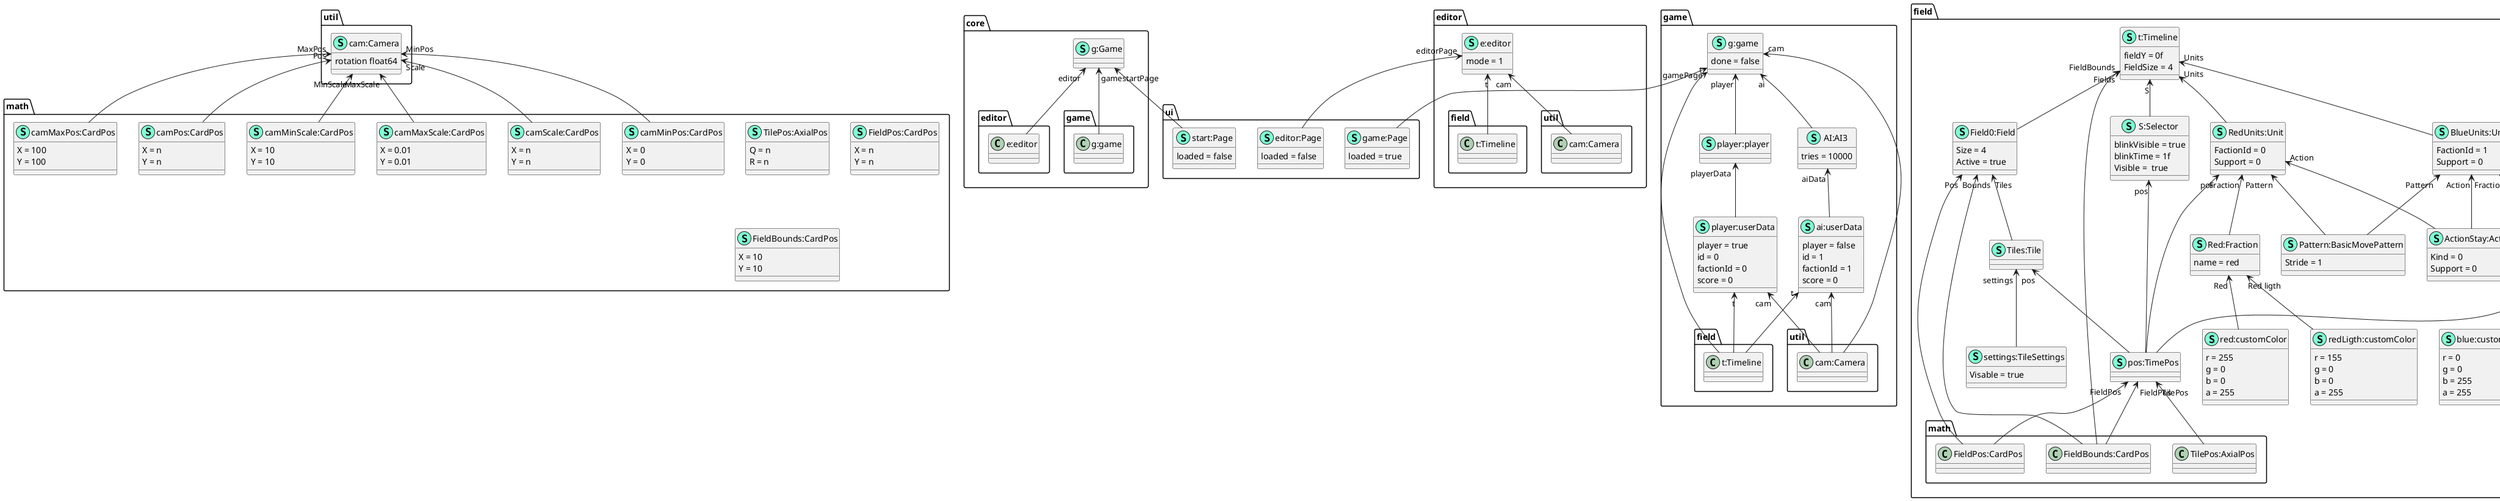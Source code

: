 @startuml
namespace core {
    class "g:Game" << (S,Aquamarine) >> {
    }

    "g:Game" "editor" <-- "editor.e:editor"
    "g:Game" "game" <-- "game.g:game"
}

namespace editor {
    class "e:editor" << (S,Aquamarine) >> {
        mode = 1
    }
     "e:editor" "t" <-- "field.t:Timeline"
     "e:editor" "cam" <-- "util.cam:Camera"
}

namespace game {
    class "g:game" << (S,Aquamarine) >> {
       done = false
    }
    "g:game" "t" <-- "field.t:Timeline"
    "g:game" "cam" <-- "util.cam:Camera"
    "g:game" "player" <-- "player:player"
    "g:game" "ai" <-- "AI:AI3"

    class "AI:AI3" << (S,Aquamarine) >> {
        tries = 10000
    }
    "AI:AI3" "aiData" <-- "ai:userData"
    "player:player" "playerData" <-- "player:userData"

    class "player:player" << (S,Aquamarine) >> {
    }

    class "player:userData" << (S,Aquamarine) >> {
        player = true
        id = 0
        factionId = 0
        score = 0
    }
    "player:userData" "t" <-- "field.t:Timeline"
    "player:userData" "cam" <-- "util.cam:Camera"

     class "ai:userData" << (S,Aquamarine) >> {
        player = false
        id = 1
        factionId = 1
        score = 0
    }
    "ai:userData" "t" <-- "field.t:Timeline"
    "ai:userData" "cam" <-- "util.cam:Camera"

}

namespace field {
    class ActionStay:Action << (S,Aquamarine) >> {
        Kind = 0
        Support = 0
    }

    class Pattern:BasicMovePattern << (S,Aquamarine) >> {
        Stride = 1
    }

    class Field0:Field << (S,Aquamarine) >> {
        Size = 4
        Active = true
    }
    "Field0:Field" "Tiles" <-- "Tiles:Tile"
    "Field0:Field" "Pos" <-- "math.FieldPos:CardPos"
    "Field0:Field" "Bounds" <-- "math.FieldBounds:CardPos"

    class "Red:Fraction" << (S,Aquamarine) >> {
        name = red
    }
    "Red:Fraction" "Red" <-- "red:customColor"
    "Red:Fraction" "Red ligth" <-- "redLigth:customColor"

     class "Blue:Fraction" << (S,Aquamarine) >> {
        name = red
     }
     "Blue:Fraction" "Blue" <-- "blue:customColor"
     "Blue:Fraction" "Blue ligth" <-- "blueLigth:customColor"

    class red:customColor << (S,Aquamarine) >> {
        r = 255
        g = 0
        b = 0
        a = 255
    }

    class redLigth:customColor << (S,Aquamarine) >> {
        r = 155
        g = 0
        b = 0
        a = 255
    }

    class blue:customColor << (S,Aquamarine) >> {
        r = 0
        g = 0
        b = 255
        a = 255
    }

    class blueLigth:customColor << (S,Aquamarine) >> {
        r = 0
        g = 0
        b = 155
        a = 255
    }

    class "S:Selector" << (S,Aquamarine) >> {
        blinkVisible = true
        blinkTime = 1f
        Visible =  true
    }
    "S:Selector" "pos" <-- "pos:TimePos"

    class "Tiles:Tile" << (S,Aquamarine) >> {
    }
    "Tiles:Tile" "settings" <-- "settings:TileSettings"
    "Tiles:Tile" "pos" <-- "pos:TimePos"

    class "settings:TileSettings" << (S,Aquamarine) >> {
        Visable = true
    }

    class "pos:TimePos" << (S,Aquamarine) >> {
    }
    "pos:TimePos" "TilePos" <-- "math.TilePos:AxialPos"
    "pos:TimePos" "FieldPos" <-- "math.FieldPos:CardPos"
    "pos:TimePos" "FieldPos" <-- "math.FieldBounds:CardPos"

    class t:Timeline << (S,Aquamarine) >> {
        fieldY = 0f
        FieldSize = 4
    }

    "t:Timeline" "Units" <-- "RedUnits:Unit"
    "t:Timeline" "Units" <-- "BlueUnits:Unit"
    "t:Timeline" "Fields" <-- "Field0:Field"
    "t:Timeline" "S" <-- "S:Selector"
    "t:Timeline" "FieldBounds" <-- "math.FieldBounds:CardPos"

    class RedUnits:Unit << (S,Aquamarine) >> {
        FactionId = 0
        Support = 0
    }
    "RedUnits:Unit" "Action" <-- "ActionStay:Action"
    "RedUnits:Unit" "Pattern" <-- "Pattern:BasicMovePattern"
    "RedUnits:Unit" "Fraction" <-- "Red:Fraction"
    "RedUnits:Unit" "pos" <-- "pos:TimePos"


    class BlueUnits:Unit << (S,Aquamarine) >> {
            FactionId = 1
            Support = 0
    }
    "BlueUnits:Unit" "Action" <-- "ActionStay:Action"
    "BlueUnits:Unit" "Pattern" <-- "Pattern:BasicMovePattern"
    "BlueUnits:Unit" "Fraction" <-- "Blue:Fraction"
    "BlueUnits:Unit" "pos" <-- "pos:TimePos"

}

namespace math {
    class "TilePos:AxialPos" << (S,Aquamarine) >> {
        Q = n
        R = n
    }

    class "FieldPos:CardPos" << (S,Aquamarine) >> {
        X = n
        Y = n
    }

    class "FieldBounds:CardPos" << (S,Aquamarine) >> {
        X = 10
        Y = 10
    }

    class "camPos:CardPos" << (S,Aquamarine) >> {
        X = n
        Y = n
    }
    class "camMaxPos:CardPos" << (S,Aquamarine) >> {
        X = 100
        Y = 100
    }
    class "camMinPos:CardPos" << (S,Aquamarine) >> {
        X = 0
        Y = 0
    }
    class "camScale:CardPos" << (S,Aquamarine) >> {
        X = n
        Y = n
    }
    class "camMaxScale:CardPos" << (S,Aquamarine) >> {
        X = 0.01
        Y = 0.01
    }
    class "camMinScale:CardPos" << (S,Aquamarine) >> {
        X = 10
        Y = 10
    }
}

namespace util {
    class "cam:Camera" << (S,Aquamarine) >> {
        rotation float64
    }
    "cam:Camera" "Pos" <-- "math.camPos:CardPos"
    "cam:Camera" "MaxPos" <-- "math.camMaxPos:CardPos"
    "cam:Camera" "MinPos" <-- "math.camMinPos:CardPos"
    "cam:Camera" "Scale" <-- "math.camScale:CardPos"
    "cam:Camera" "MaxScale" <-- "math.camMaxScale:CardPos"
    "cam:Camera" "MinScale" <-- "math.camMinScale:CardPos"
}

namespace ui {
    class "start:Page" << (S,Aquamarine) >> {
        loaded = false
    }
    "core.g:Game" "startPage" <-- "start:Page"

    class "game:Page" << (S,Aquamarine) >> {
        loaded = true
    }
    "game.g:game" "gamePage" <-- "game:Page"

    class "editor:Page" << (S,Aquamarine) >> {
       loaded = false
    }
    "editor.e:editor" "editorPage" <-- "editor:Page"
}
@enduml
